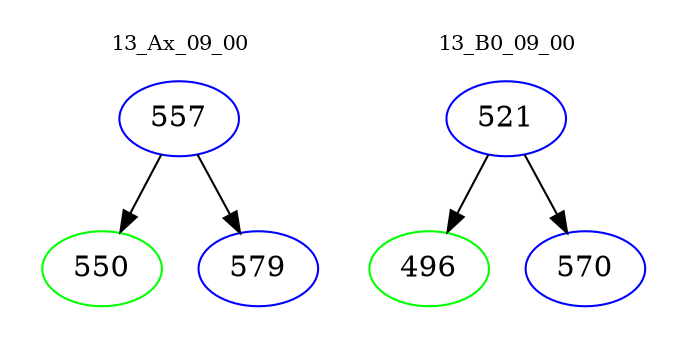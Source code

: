 digraph{
subgraph cluster_0 {
color = white
label = "13_Ax_09_00";
fontsize=10;
T0_557 [label="557", color="blue"]
T0_557 -> T0_550 [color="black"]
T0_550 [label="550", color="green"]
T0_557 -> T0_579 [color="black"]
T0_579 [label="579", color="blue"]
}
subgraph cluster_1 {
color = white
label = "13_B0_09_00";
fontsize=10;
T1_521 [label="521", color="blue"]
T1_521 -> T1_496 [color="black"]
T1_496 [label="496", color="green"]
T1_521 -> T1_570 [color="black"]
T1_570 [label="570", color="blue"]
}
}
